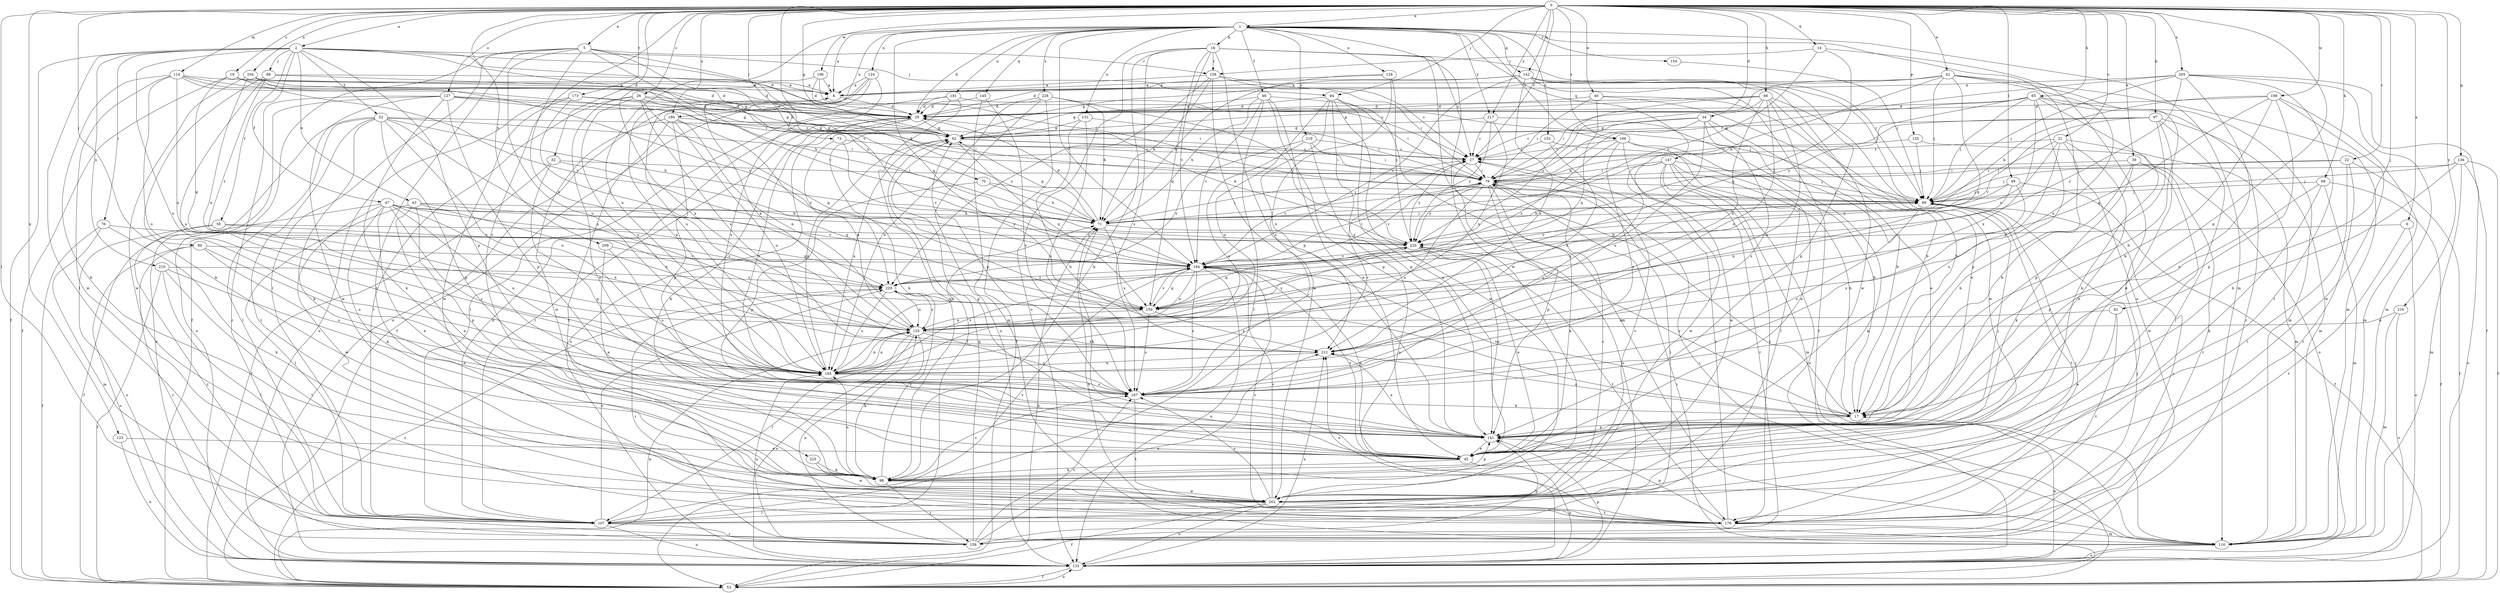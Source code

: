 strict digraph  {
0;
1;
2;
5;
6;
8;
14;
16;
17;
19;
21;
22;
26;
27;
32;
34;
35;
39;
40;
42;
43;
45;
46;
47;
50;
52;
53;
62;
65;
66;
69;
70;
71;
73;
76;
79;
80;
82;
84;
88;
89;
97;
98;
99;
107;
114;
116;
123;
124;
125;
127;
128;
131;
133;
135;
136;
141;
142;
145;
147;
150;
152;
154;
158;
159;
166;
167;
173;
176;
180;
181;
185;
194;
196;
198;
202;
204;
205;
209;
210;
212;
216;
217;
219;
220;
225;
228;
229;
0 -> 1  [label=a];
0 -> 2  [label=a];
0 -> 5  [label=a];
0 -> 6  [label=a];
0 -> 14  [label=b];
0 -> 19  [label=c];
0 -> 21  [label=c];
0 -> 22  [label=c];
0 -> 26  [label=c];
0 -> 27  [label=c];
0 -> 32  [label=d];
0 -> 34  [label=d];
0 -> 39  [label=e];
0 -> 40  [label=e];
0 -> 42  [label=e];
0 -> 62  [label=g];
0 -> 65  [label=h];
0 -> 66  [label=h];
0 -> 69  [label=h];
0 -> 73  [label=i];
0 -> 80  [label=j];
0 -> 82  [label=j];
0 -> 84  [label=j];
0 -> 97  [label=k];
0 -> 99  [label=l];
0 -> 107  [label=l];
0 -> 114  [label=m];
0 -> 123  [label=n];
0 -> 127  [label=o];
0 -> 135  [label=p];
0 -> 136  [label=p];
0 -> 141  [label=p];
0 -> 142  [label=q];
0 -> 166  [label=s];
0 -> 173  [label=t];
0 -> 180  [label=u];
0 -> 194  [label=v];
0 -> 196  [label=w];
0 -> 198  [label=w];
0 -> 204  [label=x];
0 -> 205  [label=x];
0 -> 209  [label=x];
0 -> 216  [label=y];
0 -> 217  [label=y];
0 -> 225  [label=z];
1 -> 8  [label=a];
1 -> 16  [label=b];
1 -> 35  [label=d];
1 -> 46  [label=f];
1 -> 116  [label=m];
1 -> 124  [label=n];
1 -> 128  [label=o];
1 -> 131  [label=o];
1 -> 133  [label=o];
1 -> 142  [label=q];
1 -> 145  [label=q];
1 -> 147  [label=q];
1 -> 150  [label=q];
1 -> 152  [label=r];
1 -> 154  [label=r];
1 -> 166  [label=s];
1 -> 180  [label=u];
1 -> 181  [label=u];
1 -> 185  [label=u];
1 -> 194  [label=v];
1 -> 202  [label=w];
1 -> 217  [label=y];
1 -> 219  [label=y];
1 -> 228  [label=z];
2 -> 35  [label=d];
2 -> 43  [label=e];
2 -> 47  [label=f];
2 -> 50  [label=f];
2 -> 52  [label=f];
2 -> 53  [label=f];
2 -> 76  [label=i];
2 -> 84  [label=j];
2 -> 88  [label=j];
2 -> 89  [label=j];
2 -> 107  [label=l];
2 -> 141  [label=p];
2 -> 185  [label=u];
2 -> 210  [label=x];
2 -> 220  [label=y];
5 -> 53  [label=f];
5 -> 70  [label=h];
5 -> 71  [label=h];
5 -> 107  [label=l];
5 -> 125  [label=n];
5 -> 158  [label=r];
5 -> 176  [label=t];
5 -> 185  [label=u];
5 -> 194  [label=v];
6 -> 133  [label=o];
6 -> 176  [label=t];
6 -> 220  [label=y];
8 -> 35  [label=d];
14 -> 150  [label=q];
14 -> 158  [label=r];
14 -> 176  [label=t];
14 -> 220  [label=y];
16 -> 17  [label=b];
16 -> 27  [label=c];
16 -> 89  [label=j];
16 -> 98  [label=k];
16 -> 133  [label=o];
16 -> 141  [label=p];
16 -> 150  [label=q];
16 -> 158  [label=r];
16 -> 167  [label=s];
16 -> 194  [label=v];
17 -> 141  [label=p];
17 -> 194  [label=v];
17 -> 212  [label=x];
17 -> 220  [label=y];
19 -> 8  [label=a];
19 -> 35  [label=d];
19 -> 53  [label=f];
19 -> 150  [label=q];
19 -> 194  [label=v];
21 -> 17  [label=b];
21 -> 27  [label=c];
21 -> 45  [label=e];
21 -> 89  [label=j];
21 -> 116  [label=m];
21 -> 167  [label=s];
21 -> 194  [label=v];
22 -> 53  [label=f];
22 -> 79  [label=i];
22 -> 89  [label=j];
22 -> 107  [label=l];
22 -> 176  [label=t];
26 -> 35  [label=d];
26 -> 45  [label=e];
26 -> 79  [label=i];
26 -> 89  [label=j];
26 -> 107  [label=l];
26 -> 150  [label=q];
26 -> 185  [label=u];
26 -> 212  [label=x];
27 -> 79  [label=i];
27 -> 133  [label=o];
27 -> 220  [label=y];
32 -> 53  [label=f];
32 -> 79  [label=i];
32 -> 141  [label=p];
32 -> 150  [label=q];
34 -> 17  [label=b];
34 -> 27  [label=c];
34 -> 45  [label=e];
34 -> 62  [label=g];
34 -> 79  [label=i];
34 -> 167  [label=s];
34 -> 185  [label=u];
35 -> 62  [label=g];
35 -> 98  [label=k];
35 -> 107  [label=l];
35 -> 133  [label=o];
35 -> 167  [label=s];
39 -> 17  [label=b];
39 -> 79  [label=i];
39 -> 98  [label=k];
39 -> 159  [label=r];
39 -> 202  [label=w];
40 -> 17  [label=b];
40 -> 35  [label=d];
40 -> 45  [label=e];
40 -> 79  [label=i];
40 -> 150  [label=q];
42 -> 8  [label=a];
42 -> 17  [label=b];
42 -> 35  [label=d];
42 -> 71  [label=h];
42 -> 79  [label=i];
42 -> 89  [label=j];
42 -> 116  [label=m];
42 -> 150  [label=q];
42 -> 212  [label=x];
43 -> 45  [label=e];
43 -> 71  [label=h];
43 -> 107  [label=l];
43 -> 125  [label=n];
43 -> 141  [label=p];
43 -> 194  [label=v];
45 -> 62  [label=g];
45 -> 71  [label=h];
45 -> 89  [label=j];
45 -> 98  [label=k];
45 -> 133  [label=o];
45 -> 194  [label=v];
46 -> 35  [label=d];
46 -> 45  [label=e];
46 -> 71  [label=h];
46 -> 79  [label=i];
46 -> 107  [label=l];
46 -> 141  [label=p];
46 -> 194  [label=v];
47 -> 45  [label=e];
47 -> 53  [label=f];
47 -> 71  [label=h];
47 -> 98  [label=k];
47 -> 150  [label=q];
47 -> 167  [label=s];
47 -> 185  [label=u];
47 -> 202  [label=w];
47 -> 212  [label=x];
47 -> 220  [label=y];
50 -> 133  [label=o];
50 -> 159  [label=r];
50 -> 220  [label=y];
50 -> 229  [label=z];
52 -> 62  [label=g];
52 -> 71  [label=h];
52 -> 79  [label=i];
52 -> 98  [label=k];
52 -> 107  [label=l];
52 -> 125  [label=n];
52 -> 133  [label=o];
52 -> 141  [label=p];
52 -> 176  [label=t];
52 -> 185  [label=u];
53 -> 71  [label=h];
53 -> 79  [label=i];
53 -> 125  [label=n];
53 -> 133  [label=o];
53 -> 229  [label=z];
62 -> 27  [label=c];
62 -> 79  [label=i];
62 -> 150  [label=q];
62 -> 185  [label=u];
65 -> 35  [label=d];
65 -> 62  [label=g];
65 -> 89  [label=j];
65 -> 98  [label=k];
65 -> 116  [label=m];
65 -> 141  [label=p];
65 -> 159  [label=r];
65 -> 212  [label=x];
65 -> 220  [label=y];
66 -> 17  [label=b];
66 -> 35  [label=d];
66 -> 62  [label=g];
66 -> 79  [label=i];
66 -> 125  [label=n];
66 -> 185  [label=u];
66 -> 202  [label=w];
66 -> 212  [label=x];
66 -> 220  [label=y];
69 -> 53  [label=f];
69 -> 89  [label=j];
69 -> 98  [label=k];
69 -> 116  [label=m];
69 -> 141  [label=p];
70 -> 71  [label=h];
70 -> 89  [label=j];
70 -> 141  [label=p];
71 -> 35  [label=d];
71 -> 62  [label=g];
71 -> 79  [label=i];
71 -> 89  [label=j];
71 -> 212  [label=x];
71 -> 220  [label=y];
73 -> 27  [label=c];
73 -> 125  [label=n];
73 -> 194  [label=v];
76 -> 53  [label=f];
76 -> 98  [label=k];
76 -> 116  [label=m];
76 -> 220  [label=y];
79 -> 89  [label=j];
79 -> 98  [label=k];
79 -> 107  [label=l];
79 -> 141  [label=p];
79 -> 185  [label=u];
79 -> 194  [label=v];
79 -> 220  [label=y];
80 -> 133  [label=o];
80 -> 159  [label=r];
80 -> 167  [label=s];
80 -> 185  [label=u];
80 -> 194  [label=v];
82 -> 45  [label=e];
82 -> 125  [label=n];
82 -> 176  [label=t];
84 -> 35  [label=d];
84 -> 45  [label=e];
84 -> 116  [label=m];
84 -> 141  [label=p];
84 -> 185  [label=u];
84 -> 202  [label=w];
84 -> 212  [label=x];
88 -> 8  [label=a];
88 -> 35  [label=d];
88 -> 98  [label=k];
88 -> 185  [label=u];
88 -> 229  [label=z];
89 -> 71  [label=h];
89 -> 150  [label=q];
89 -> 159  [label=r];
89 -> 167  [label=s];
89 -> 176  [label=t];
89 -> 194  [label=v];
97 -> 45  [label=e];
97 -> 62  [label=g];
97 -> 71  [label=h];
97 -> 107  [label=l];
97 -> 116  [label=m];
97 -> 141  [label=p];
97 -> 194  [label=v];
98 -> 141  [label=p];
98 -> 159  [label=r];
98 -> 167  [label=s];
98 -> 185  [label=u];
98 -> 202  [label=w];
98 -> 229  [label=z];
99 -> 53  [label=f];
99 -> 89  [label=j];
99 -> 125  [label=n];
99 -> 167  [label=s];
99 -> 220  [label=y];
107 -> 35  [label=d];
107 -> 133  [label=o];
107 -> 159  [label=r];
107 -> 194  [label=v];
107 -> 229  [label=z];
114 -> 8  [label=a];
114 -> 35  [label=d];
114 -> 62  [label=g];
114 -> 79  [label=i];
114 -> 98  [label=k];
114 -> 125  [label=n];
114 -> 185  [label=u];
114 -> 202  [label=w];
116 -> 71  [label=h];
116 -> 79  [label=i];
116 -> 133  [label=o];
123 -> 45  [label=e];
123 -> 133  [label=o];
124 -> 8  [label=a];
124 -> 53  [label=f];
124 -> 133  [label=o];
124 -> 167  [label=s];
124 -> 185  [label=u];
125 -> 8  [label=a];
125 -> 98  [label=k];
125 -> 107  [label=l];
125 -> 133  [label=o];
125 -> 167  [label=s];
125 -> 185  [label=u];
125 -> 212  [label=x];
125 -> 220  [label=y];
125 -> 229  [label=z];
127 -> 27  [label=c];
127 -> 35  [label=d];
127 -> 62  [label=g];
127 -> 98  [label=k];
127 -> 133  [label=o];
127 -> 141  [label=p];
127 -> 159  [label=r];
127 -> 202  [label=w];
128 -> 8  [label=a];
128 -> 71  [label=h];
128 -> 167  [label=s];
128 -> 220  [label=y];
131 -> 17  [label=b];
131 -> 62  [label=g];
131 -> 79  [label=i];
131 -> 167  [label=s];
133 -> 17  [label=b];
133 -> 53  [label=f];
133 -> 141  [label=p];
133 -> 212  [label=x];
135 -> 27  [label=c];
135 -> 89  [label=j];
135 -> 133  [label=o];
136 -> 17  [label=b];
136 -> 53  [label=f];
136 -> 79  [label=i];
136 -> 89  [label=j];
136 -> 116  [label=m];
136 -> 133  [label=o];
141 -> 45  [label=e];
141 -> 212  [label=x];
142 -> 8  [label=a];
142 -> 53  [label=f];
142 -> 62  [label=g];
142 -> 89  [label=j];
142 -> 141  [label=p];
142 -> 194  [label=v];
142 -> 202  [label=w];
142 -> 212  [label=x];
145 -> 35  [label=d];
145 -> 116  [label=m];
145 -> 167  [label=s];
147 -> 17  [label=b];
147 -> 79  [label=i];
147 -> 89  [label=j];
147 -> 116  [label=m];
147 -> 133  [label=o];
147 -> 159  [label=r];
147 -> 167  [label=s];
147 -> 176  [label=t];
147 -> 202  [label=w];
150 -> 125  [label=n];
150 -> 167  [label=s];
150 -> 194  [label=v];
150 -> 212  [label=x];
152 -> 27  [label=c];
152 -> 45  [label=e];
152 -> 212  [label=x];
154 -> 89  [label=j];
158 -> 8  [label=a];
158 -> 27  [label=c];
158 -> 71  [label=h];
158 -> 79  [label=i];
158 -> 202  [label=w];
158 -> 229  [label=z];
159 -> 62  [label=g];
159 -> 89  [label=j];
159 -> 125  [label=n];
159 -> 141  [label=p];
159 -> 167  [label=s];
159 -> 185  [label=u];
159 -> 212  [label=x];
166 -> 17  [label=b];
166 -> 27  [label=c];
166 -> 107  [label=l];
166 -> 167  [label=s];
166 -> 202  [label=w];
166 -> 229  [label=z];
167 -> 17  [label=b];
167 -> 27  [label=c];
167 -> 62  [label=g];
167 -> 176  [label=t];
173 -> 35  [label=d];
173 -> 62  [label=g];
173 -> 133  [label=o];
173 -> 202  [label=w];
173 -> 229  [label=z];
176 -> 27  [label=c];
176 -> 89  [label=j];
176 -> 116  [label=m];
176 -> 141  [label=p];
176 -> 194  [label=v];
176 -> 212  [label=x];
180 -> 62  [label=g];
180 -> 125  [label=n];
180 -> 141  [label=p];
180 -> 176  [label=t];
180 -> 185  [label=u];
180 -> 202  [label=w];
180 -> 229  [label=z];
181 -> 35  [label=d];
181 -> 53  [label=f];
181 -> 89  [label=j];
181 -> 98  [label=k];
181 -> 107  [label=l];
185 -> 8  [label=a];
185 -> 62  [label=g];
185 -> 71  [label=h];
185 -> 125  [label=n];
185 -> 167  [label=s];
185 -> 194  [label=v];
194 -> 27  [label=c];
194 -> 45  [label=e];
194 -> 79  [label=i];
194 -> 125  [label=n];
194 -> 133  [label=o];
194 -> 150  [label=q];
194 -> 167  [label=s];
194 -> 229  [label=z];
196 -> 8  [label=a];
196 -> 27  [label=c];
196 -> 35  [label=d];
196 -> 212  [label=x];
198 -> 17  [label=b];
198 -> 35  [label=d];
198 -> 71  [label=h];
198 -> 116  [label=m];
198 -> 141  [label=p];
198 -> 150  [label=q];
198 -> 202  [label=w];
202 -> 27  [label=c];
202 -> 53  [label=f];
202 -> 79  [label=i];
202 -> 107  [label=l];
202 -> 133  [label=o];
202 -> 167  [label=s];
202 -> 176  [label=t];
202 -> 194  [label=v];
204 -> 8  [label=a];
204 -> 71  [label=h];
204 -> 125  [label=n];
204 -> 194  [label=v];
204 -> 202  [label=w];
205 -> 8  [label=a];
205 -> 45  [label=e];
205 -> 53  [label=f];
205 -> 79  [label=i];
205 -> 89  [label=j];
205 -> 116  [label=m];
205 -> 176  [label=t];
205 -> 229  [label=z];
209 -> 45  [label=e];
209 -> 167  [label=s];
209 -> 194  [label=v];
210 -> 45  [label=e];
210 -> 53  [label=f];
210 -> 107  [label=l];
210 -> 176  [label=t];
210 -> 229  [label=z];
212 -> 185  [label=u];
216 -> 116  [label=m];
216 -> 125  [label=n];
216 -> 133  [label=o];
217 -> 27  [label=c];
217 -> 62  [label=g];
217 -> 116  [label=m];
217 -> 125  [label=n];
217 -> 220  [label=y];
219 -> 27  [label=c];
219 -> 79  [label=i];
219 -> 133  [label=o];
219 -> 185  [label=u];
219 -> 229  [label=z];
220 -> 35  [label=d];
220 -> 45  [label=e];
220 -> 141  [label=p];
220 -> 150  [label=q];
220 -> 176  [label=t];
220 -> 194  [label=v];
225 -> 98  [label=k];
225 -> 202  [label=w];
228 -> 35  [label=d];
228 -> 53  [label=f];
228 -> 71  [label=h];
228 -> 133  [label=o];
228 -> 185  [label=u];
228 -> 220  [label=y];
229 -> 125  [label=n];
229 -> 150  [label=q];
229 -> 159  [label=r];
229 -> 185  [label=u];
}
